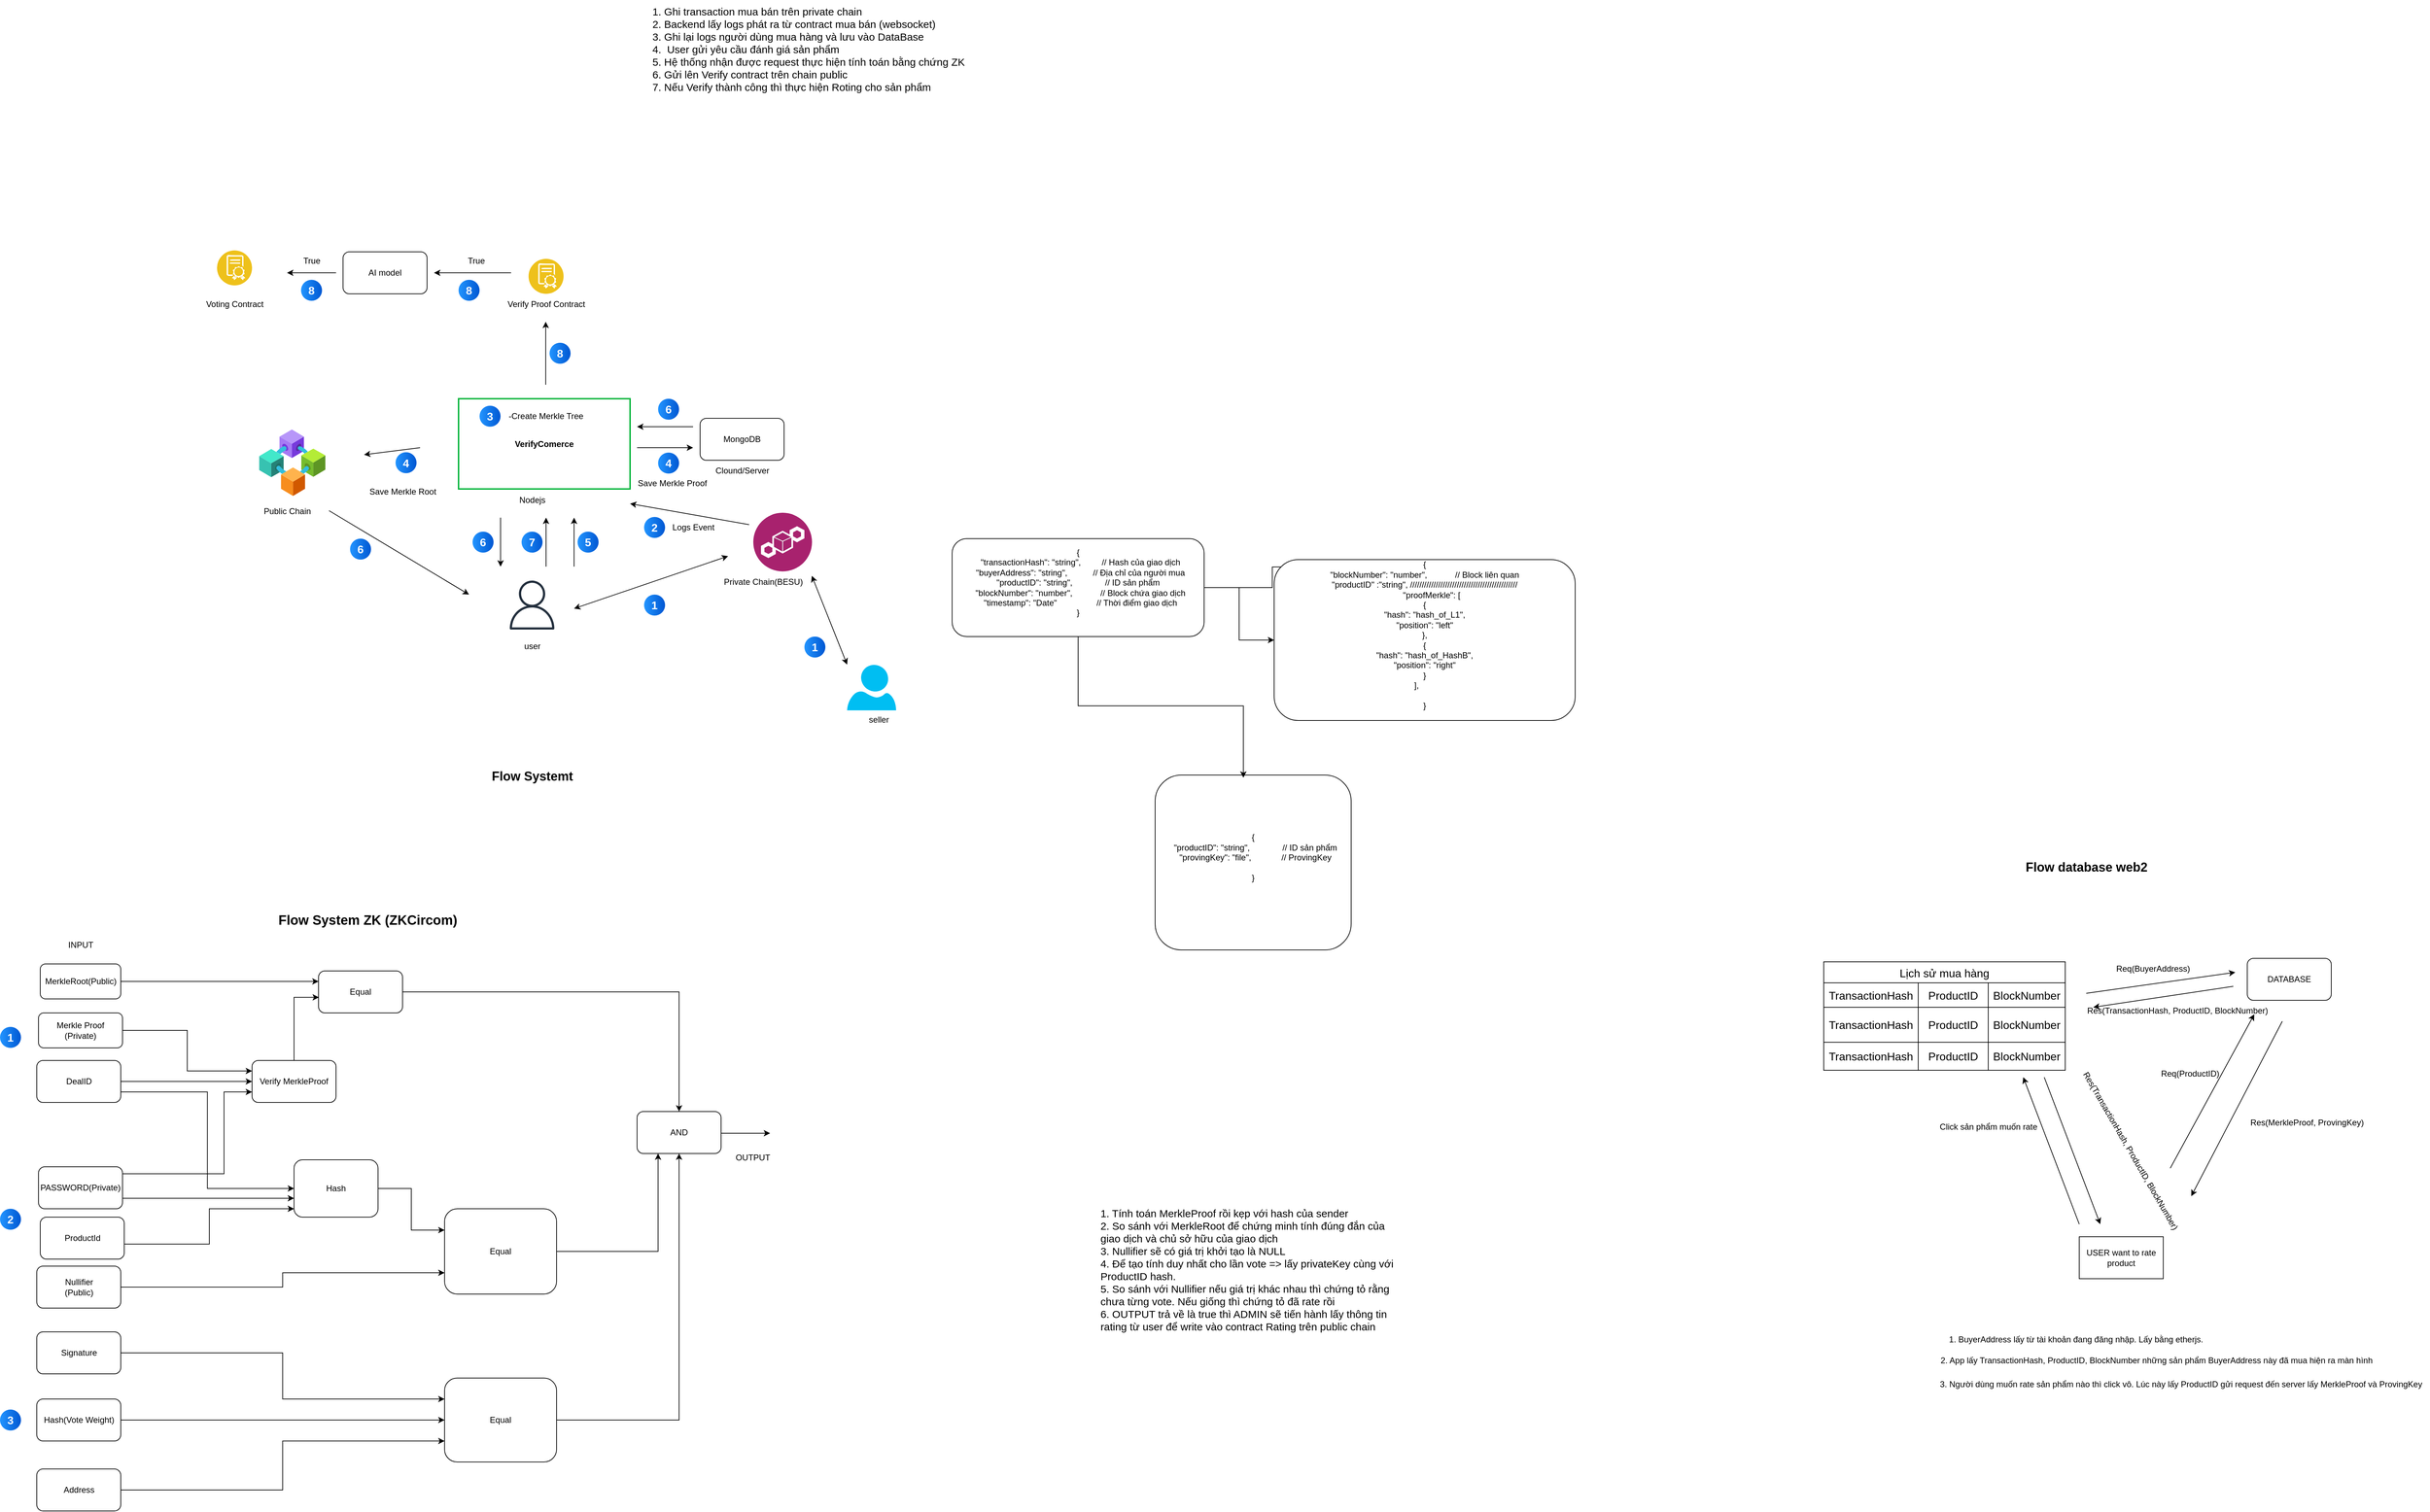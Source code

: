 <mxfile version="24.7.17">
  <diagram id="Ht1M8jgEwFfnCIfOTk4-" name="Page-1">
    <mxGraphModel dx="1594" dy="1782" grid="1" gridSize="10" guides="1" tooltips="1" connect="1" arrows="1" fold="1" page="1" pageScale="1" pageWidth="1169" pageHeight="827" math="0" shadow="0">
      <root>
        <mxCell id="0" />
        <mxCell id="1" parent="0" />
        <mxCell id="gUAxlboTfl1ikJfKjO2c-2" value="Private Chain(BESU)" style="text;html=1;align=center;verticalAlign=middle;resizable=0;points=[];autosize=1;strokeColor=none;fillColor=none;" parent="1" vertex="1">
          <mxGeometry x="1040" y="477" width="140" height="30" as="geometry" />
        </mxCell>
        <mxCell id="gUAxlboTfl1ikJfKjO2c-3" value="" style="image;aspect=fixed;html=1;points=[];align=center;fontSize=12;image=img/lib/azure2/blockchain/Consortium.svg;" parent="1" vertex="1">
          <mxGeometry x="390" y="274" width="95" height="95" as="geometry" />
        </mxCell>
        <mxCell id="gUAxlboTfl1ikJfKjO2c-4" value="Public Chain&lt;div&gt;&lt;br&gt;&lt;/div&gt;" style="text;html=1;align=center;verticalAlign=middle;resizable=0;points=[];autosize=1;strokeColor=none;fillColor=none;" parent="1" vertex="1">
          <mxGeometry x="385.0" y="378" width="90" height="40" as="geometry" />
        </mxCell>
        <mxCell id="gUAxlboTfl1ikJfKjO2c-5" value="" style="sketch=0;outlineConnect=0;fontColor=#232F3E;gradientColor=none;fillColor=#232F3D;strokeColor=none;dashed=0;verticalLabelPosition=bottom;verticalAlign=top;align=center;html=1;fontSize=12;fontStyle=0;aspect=fixed;pointerEvents=1;shape=mxgraph.aws4.user;" parent="1" vertex="1">
          <mxGeometry x="745" y="490" width="70" height="70" as="geometry" />
        </mxCell>
        <mxCell id="gUAxlboTfl1ikJfKjO2c-6" value="user&lt;div&gt;&lt;br&gt;&lt;/div&gt;" style="text;html=1;align=center;verticalAlign=middle;resizable=0;points=[];autosize=1;strokeColor=none;fillColor=none;" parent="1" vertex="1">
          <mxGeometry x="755" y="570.5" width="50" height="40" as="geometry" />
        </mxCell>
        <mxCell id="gUAxlboTfl1ikJfKjO2c-8" value="" style="verticalLabelPosition=bottom;html=1;verticalAlign=top;align=center;strokeColor=none;fillColor=#00BEF2;shape=mxgraph.azure.user;" parent="1" vertex="1">
          <mxGeometry x="1230" y="610.5" width="70" height="65" as="geometry" />
        </mxCell>
        <mxCell id="gUAxlboTfl1ikJfKjO2c-9" value="seller&lt;div&gt;&lt;br&gt;&lt;/div&gt;" style="text;html=1;align=center;verticalAlign=middle;resizable=0;points=[];autosize=1;strokeColor=none;fillColor=none;" parent="1" vertex="1">
          <mxGeometry x="1250" y="675.5" width="50" height="40" as="geometry" />
        </mxCell>
        <mxCell id="gUAxlboTfl1ikJfKjO2c-10" value="" style="endArrow=classic;startArrow=classic;html=1;rounded=0;exitX=0.997;exitY=0.207;exitDx=0;exitDy=0;exitPerimeter=0;" parent="1" source="gUAxlboTfl1ikJfKjO2c-2" edge="1">
          <mxGeometry width="50" height="50" relative="1" as="geometry">
            <mxPoint x="1170" y="500" as="sourcePoint" />
            <mxPoint x="1230" y="610" as="targetPoint" />
          </mxGeometry>
        </mxCell>
        <mxCell id="gUAxlboTfl1ikJfKjO2c-11" value="" style="endArrow=classic;startArrow=classic;html=1;rounded=0;" parent="1" edge="1">
          <mxGeometry width="50" height="50" relative="1" as="geometry">
            <mxPoint x="840" y="530" as="sourcePoint" />
            <mxPoint x="1060" y="455" as="targetPoint" />
            <Array as="points" />
          </mxGeometry>
        </mxCell>
        <mxCell id="gUAxlboTfl1ikJfKjO2c-16" value="Voting Contract" style="text;html=1;align=center;verticalAlign=middle;resizable=0;points=[];autosize=1;strokeColor=none;fillColor=none;" parent="1" vertex="1">
          <mxGeometry x="300" y="80" width="110" height="30" as="geometry" />
        </mxCell>
        <mxCell id="gUAxlboTfl1ikJfKjO2c-17" value="" style="image;aspect=fixed;perimeter=ellipsePerimeter;html=1;align=center;shadow=0;dashed=0;fontColor=#4277BB;labelBackgroundColor=default;fontSize=12;spacingTop=3;image=img/lib/ibm/blockchain/smart_contract.svg;" parent="1" vertex="1">
          <mxGeometry x="330" y="18" width="50" height="50" as="geometry" />
        </mxCell>
        <mxCell id="gUAxlboTfl1ikJfKjO2c-18" value="Nodejs" style="text;html=1;align=center;verticalAlign=middle;resizable=0;points=[];autosize=1;strokeColor=none;fillColor=none;" parent="1" vertex="1">
          <mxGeometry x="750" y="360" width="60" height="30" as="geometry" />
        </mxCell>
        <mxCell id="gUAxlboTfl1ikJfKjO2c-19" value="" style="endArrow=classic;html=1;rounded=0;" parent="1" edge="1">
          <mxGeometry width="50" height="50" relative="1" as="geometry">
            <mxPoint x="840" y="470" as="sourcePoint" />
            <mxPoint x="840" y="400" as="targetPoint" />
          </mxGeometry>
        </mxCell>
        <mxCell id="gUAxlboTfl1ikJfKjO2c-20" value="" style="endArrow=classic;html=1;rounded=0;" parent="1" edge="1">
          <mxGeometry width="50" height="50" relative="1" as="geometry">
            <mxPoint x="799.5" y="210" as="sourcePoint" />
            <mxPoint x="799.5" y="120" as="targetPoint" />
          </mxGeometry>
        </mxCell>
        <mxCell id="gUAxlboTfl1ikJfKjO2c-21" value="" style="image;aspect=fixed;perimeter=ellipsePerimeter;html=1;align=center;shadow=0;dashed=0;fontColor=#4277BB;labelBackgroundColor=default;fontSize=12;spacingTop=3;image=img/lib/ibm/blockchain/smart_contract.svg;" parent="1" vertex="1">
          <mxGeometry x="775" y="30" width="50" height="50" as="geometry" />
        </mxCell>
        <mxCell id="gUAxlboTfl1ikJfKjO2c-22" value="Verify Proof Contract" style="text;html=1;align=center;verticalAlign=middle;resizable=0;points=[];autosize=1;strokeColor=none;fillColor=none;" parent="1" vertex="1">
          <mxGeometry x="735" y="80" width="130" height="30" as="geometry" />
        </mxCell>
        <mxCell id="gUAxlboTfl1ikJfKjO2c-23" value="" style="endArrow=classic;html=1;rounded=0;" parent="1" edge="1">
          <mxGeometry width="50" height="50" relative="1" as="geometry">
            <mxPoint x="750" y="50" as="sourcePoint" />
            <mxPoint x="640" y="50" as="targetPoint" />
          </mxGeometry>
        </mxCell>
        <mxCell id="gUAxlboTfl1ikJfKjO2c-24" value="True" style="text;html=1;align=center;verticalAlign=middle;resizable=0;points=[];autosize=1;strokeColor=none;fillColor=none;" parent="1" vertex="1">
          <mxGeometry x="440" y="18" width="50" height="30" as="geometry" />
        </mxCell>
        <mxCell id="gUAxlboTfl1ikJfKjO2c-26" value="" style="endArrow=classic;html=1;rounded=0;" parent="1" edge="1">
          <mxGeometry width="50" height="50" relative="1" as="geometry">
            <mxPoint x="620" y="300" as="sourcePoint" />
            <mxPoint x="540" y="310" as="targetPoint" />
          </mxGeometry>
        </mxCell>
        <mxCell id="gUAxlboTfl1ikJfKjO2c-29" value="&lt;span style=&quot;text-wrap-mode: nowrap;&quot;&gt;MongoDB&lt;/span&gt;" style="rounded=1;whiteSpace=wrap;html=1;" parent="1" vertex="1">
          <mxGeometry x="1020" y="258" width="120" height="60" as="geometry" />
        </mxCell>
        <mxCell id="gUAxlboTfl1ikJfKjO2c-30" value="Clound/Server" style="text;html=1;align=center;verticalAlign=middle;resizable=0;points=[];autosize=1;strokeColor=none;fillColor=none;" parent="1" vertex="1">
          <mxGeometry x="1030" y="318" width="100" height="30" as="geometry" />
        </mxCell>
        <mxCell id="gUAxlboTfl1ikJfKjO2c-31" value="" style="endArrow=classic;html=1;rounded=0;" parent="1" edge="1">
          <mxGeometry width="50" height="50" relative="1" as="geometry">
            <mxPoint x="1090" y="410" as="sourcePoint" />
            <mxPoint x="920" y="380" as="targetPoint" />
          </mxGeometry>
        </mxCell>
        <mxCell id="gUAxlboTfl1ikJfKjO2c-32" value="Logs Event" style="text;html=1;align=center;verticalAlign=middle;resizable=0;points=[];autosize=1;strokeColor=none;fillColor=none;" parent="1" vertex="1">
          <mxGeometry x="970" y="399" width="80" height="30" as="geometry" />
        </mxCell>
        <mxCell id="gUAxlboTfl1ikJfKjO2c-33" value="" style="endArrow=classic;html=1;rounded=0;" parent="1" edge="1">
          <mxGeometry width="50" height="50" relative="1" as="geometry">
            <mxPoint x="930" y="300" as="sourcePoint" />
            <mxPoint x="1010" y="300" as="targetPoint" />
          </mxGeometry>
        </mxCell>
        <mxCell id="gUAxlboTfl1ikJfKjO2c-34" value="" style="endArrow=classic;html=1;rounded=0;" parent="1" edge="1">
          <mxGeometry width="50" height="50" relative="1" as="geometry">
            <mxPoint x="1010" y="270" as="sourcePoint" />
            <mxPoint x="930" y="270" as="targetPoint" />
            <Array as="points">
              <mxPoint x="960" y="270" />
            </Array>
          </mxGeometry>
        </mxCell>
        <mxCell id="gUAxlboTfl1ikJfKjO2c-37" value="&lt;b&gt;VerifyComerce&lt;/b&gt;" style="rounded=0;whiteSpace=wrap;html=1;fillColor=none;strokeColor=#00B336;strokeWidth=2;" parent="1" vertex="1">
          <mxGeometry x="675" y="230" width="245" height="129" as="geometry" />
        </mxCell>
        <mxCell id="gUAxlboTfl1ikJfKjO2c-53" value="&lt;font style=&quot;font-size: 15px;&quot;&gt;1. Ghi transaction mua bán trên private chain&lt;/font&gt;&lt;div&gt;&lt;font style=&quot;font-size: 15px;&quot;&gt;2. Backend lấy logs phát ra từ contract mua bán (websocket)&lt;/font&gt;&lt;/div&gt;&lt;div&gt;&lt;font style=&quot;font-size: 15px;&quot;&gt;3. Ghi lại logs người dùng mua hàng và lưu vào DataBase&lt;/font&gt;&lt;/div&gt;&lt;div&gt;&lt;span style=&quot;font-size: 15px; background-color: initial;&quot;&gt;4.&amp;nbsp; User gửi yêu cầu đánh giá sản phẩm&lt;/span&gt;&lt;/div&gt;&lt;div&gt;&lt;span style=&quot;font-size: 15px; background-color: initial;&quot;&gt;5. Hệ thống nhận được request thực hiện tính toán bằng chứng ZK&lt;/span&gt;&lt;br&gt;&lt;/div&gt;&lt;div&gt;&lt;font style=&quot;font-size: 15px;&quot;&gt;6. Gửi lên Verify contract trên chain public&lt;/font&gt;&lt;/div&gt;&lt;div&gt;&lt;font style=&quot;font-size: 15px;&quot;&gt;7. Nếu Verify thành công thì thực hiện Roting cho sản phẩm&lt;/font&gt;&lt;/div&gt;" style="text;html=1;align=left;verticalAlign=middle;resizable=0;points=[];autosize=1;strokeColor=none;fillColor=none;" parent="1" vertex="1">
          <mxGeometry x="950" y="-340" width="470" height="140" as="geometry" />
        </mxCell>
        <mxCell id="xvKO3ZO_awiTZu3RV5vc-3" value="" style="image;aspect=fixed;perimeter=ellipsePerimeter;html=1;align=center;shadow=0;dashed=0;fontColor=#4277BB;labelBackgroundColor=default;fontSize=12;spacingTop=3;image=img/lib/ibm/blockchain/blockchain.svg;" parent="1" vertex="1">
          <mxGeometry x="1096" y="393" width="84" height="84" as="geometry" />
        </mxCell>
        <mxCell id="hEmQehjzcuKqoeFt75kn-4" value="&lt;font style=&quot;font-size: 19px;&quot;&gt;&lt;b&gt;Flow System ZK (ZKCircom)&lt;/b&gt;&lt;/font&gt;" style="text;html=1;align=center;verticalAlign=middle;resizable=0;points=[];autosize=1;strokeColor=none;fillColor=none;" parent="1" vertex="1">
          <mxGeometry x="405" y="956" width="280" height="40" as="geometry" />
        </mxCell>
        <mxCell id="hEmQehjzcuKqoeFt75kn-27" style="edgeStyle=orthogonalEdgeStyle;rounded=0;orthogonalLoop=1;jettySize=auto;html=1;exitX=1;exitY=0.5;exitDx=0;exitDy=0;entryX=0;entryY=0.25;entryDx=0;entryDy=0;" parent="1" source="hEmQehjzcuKqoeFt75kn-17" target="hEmQehjzcuKqoeFt75kn-26" edge="1">
          <mxGeometry relative="1" as="geometry" />
        </mxCell>
        <mxCell id="hEmQehjzcuKqoeFt75kn-17" value="MerkleRoot(Public)" style="rounded=1;whiteSpace=wrap;html=1;" parent="1" vertex="1">
          <mxGeometry x="77.5" y="1038" width="115" height="50" as="geometry" />
        </mxCell>
        <mxCell id="hEmQehjzcuKqoeFt75kn-18" value="INPUT" style="text;html=1;align=center;verticalAlign=middle;resizable=0;points=[];autosize=1;strokeColor=none;fillColor=none;" parent="1" vertex="1">
          <mxGeometry x="105" y="996" width="60" height="30" as="geometry" />
        </mxCell>
        <mxCell id="hEmQehjzcuKqoeFt75kn-46" style="edgeStyle=orthogonalEdgeStyle;rounded=0;orthogonalLoop=1;jettySize=auto;html=1;exitX=1;exitY=0.5;exitDx=0;exitDy=0;entryX=0;entryY=0.25;entryDx=0;entryDy=0;" parent="1" source="hEmQehjzcuKqoeFt75kn-19" target="hEmQehjzcuKqoeFt75kn-22" edge="1">
          <mxGeometry relative="1" as="geometry">
            <mxPoint x="380" y="1160" as="targetPoint" />
          </mxGeometry>
        </mxCell>
        <mxCell id="hEmQehjzcuKqoeFt75kn-19" value="Merkle Proof&lt;div&gt;(Private)&lt;/div&gt;" style="rounded=1;whiteSpace=wrap;html=1;" parent="1" vertex="1">
          <mxGeometry x="75" y="1108" width="120" height="50" as="geometry" />
        </mxCell>
        <mxCell id="sezrSmu4SnytrrbVDdDT-4" style="edgeStyle=orthogonalEdgeStyle;rounded=0;orthogonalLoop=1;jettySize=auto;html=1;exitX=1;exitY=0.25;exitDx=0;exitDy=0;entryX=0;entryY=0.75;entryDx=0;entryDy=0;" parent="1" source="hEmQehjzcuKqoeFt75kn-20" target="hEmQehjzcuKqoeFt75kn-22" edge="1">
          <mxGeometry relative="1" as="geometry">
            <Array as="points">
              <mxPoint x="340" y="1338" />
              <mxPoint x="340" y="1221" />
            </Array>
          </mxGeometry>
        </mxCell>
        <mxCell id="hEmQehjzcuKqoeFt75kn-20" value="PASSWORD(Private)" style="rounded=1;whiteSpace=wrap;html=1;" parent="1" vertex="1">
          <mxGeometry x="75" y="1328" width="120" height="60" as="geometry" />
        </mxCell>
        <mxCell id="hEmQehjzcuKqoeFt75kn-22" value="Verify MerkleProof" style="rounded=1;whiteSpace=wrap;html=1;" parent="1" vertex="1">
          <mxGeometry x="380" y="1176" width="120" height="60" as="geometry" />
        </mxCell>
        <mxCell id="hEmQehjzcuKqoeFt75kn-33" style="edgeStyle=orthogonalEdgeStyle;rounded=0;orthogonalLoop=1;jettySize=auto;html=1;exitX=1;exitY=0.5;exitDx=0;exitDy=0;" parent="1" source="hEmQehjzcuKqoeFt75kn-26" target="hEmQehjzcuKqoeFt75kn-32" edge="1">
          <mxGeometry relative="1" as="geometry" />
        </mxCell>
        <mxCell id="hEmQehjzcuKqoeFt75kn-26" value="Equal" style="rounded=1;whiteSpace=wrap;html=1;" parent="1" vertex="1">
          <mxGeometry x="475" y="1048" width="120" height="60" as="geometry" />
        </mxCell>
        <mxCell id="hEmQehjzcuKqoeFt75kn-28" style="edgeStyle=orthogonalEdgeStyle;rounded=0;orthogonalLoop=1;jettySize=auto;html=1;exitX=0.5;exitY=0;exitDx=0;exitDy=0;entryX=0.004;entryY=0.63;entryDx=0;entryDy=0;entryPerimeter=0;" parent="1" source="hEmQehjzcuKqoeFt75kn-22" target="hEmQehjzcuKqoeFt75kn-26" edge="1">
          <mxGeometry relative="1" as="geometry" />
        </mxCell>
        <mxCell id="hEmQehjzcuKqoeFt75kn-32" value="AND" style="rounded=1;whiteSpace=wrap;html=1;" parent="1" vertex="1">
          <mxGeometry x="930" y="1249" width="120" height="60" as="geometry" />
        </mxCell>
        <mxCell id="hEmQehjzcuKqoeFt75kn-43" style="edgeStyle=orthogonalEdgeStyle;rounded=0;orthogonalLoop=1;jettySize=auto;html=1;exitX=1;exitY=0.5;exitDx=0;exitDy=0;entryX=0;entryY=0.25;entryDx=0;entryDy=0;" parent="1" source="hEmQehjzcuKqoeFt75kn-38" target="hEmQehjzcuKqoeFt75kn-41" edge="1">
          <mxGeometry relative="1" as="geometry" />
        </mxCell>
        <mxCell id="hEmQehjzcuKqoeFt75kn-38" value="Hash" style="rounded=1;whiteSpace=wrap;html=1;" parent="1" vertex="1">
          <mxGeometry x="440" y="1318" width="120" height="82" as="geometry" />
        </mxCell>
        <mxCell id="VJ5Vr7njhhJx2uqY9w5U-7" style="edgeStyle=orthogonalEdgeStyle;rounded=0;orthogonalLoop=1;jettySize=auto;html=1;exitX=1;exitY=0.5;exitDx=0;exitDy=0;entryX=0;entryY=0.75;entryDx=0;entryDy=0;" edge="1" parent="1" source="hEmQehjzcuKqoeFt75kn-40" target="hEmQehjzcuKqoeFt75kn-41">
          <mxGeometry relative="1" as="geometry" />
        </mxCell>
        <mxCell id="hEmQehjzcuKqoeFt75kn-40" value="Nullifier&lt;div&gt;(Public)&lt;/div&gt;" style="rounded=1;whiteSpace=wrap;html=1;" parent="1" vertex="1">
          <mxGeometry x="72.5" y="1470" width="120" height="60" as="geometry" />
        </mxCell>
        <mxCell id="hEmQehjzcuKqoeFt75kn-47" style="edgeStyle=orthogonalEdgeStyle;rounded=0;orthogonalLoop=1;jettySize=auto;html=1;exitX=1;exitY=0.5;exitDx=0;exitDy=0;entryX=0.25;entryY=1;entryDx=0;entryDy=0;" parent="1" source="hEmQehjzcuKqoeFt75kn-41" target="hEmQehjzcuKqoeFt75kn-32" edge="1">
          <mxGeometry relative="1" as="geometry" />
        </mxCell>
        <mxCell id="hEmQehjzcuKqoeFt75kn-41" value="Equal" style="rounded=1;whiteSpace=wrap;html=1;" parent="1" vertex="1">
          <mxGeometry x="655" y="1388" width="160" height="122" as="geometry" />
        </mxCell>
        <mxCell id="hEmQehjzcuKqoeFt75kn-48" value="OUTPUT" style="text;html=1;align=center;verticalAlign=middle;resizable=0;points=[];autosize=1;strokeColor=none;fillColor=none;" parent="1" vertex="1">
          <mxGeometry x="1060" y="1300" width="70" height="30" as="geometry" />
        </mxCell>
        <mxCell id="hEmQehjzcuKqoeFt75kn-49" value="" style="edgeStyle=none;orthogonalLoop=1;jettySize=auto;html=1;rounded=0;" parent="1" edge="1">
          <mxGeometry width="100" relative="1" as="geometry">
            <mxPoint x="1050" y="1280" as="sourcePoint" />
            <mxPoint x="1120" y="1280" as="targetPoint" />
            <Array as="points" />
          </mxGeometry>
        </mxCell>
        <mxCell id="hEmQehjzcuKqoeFt75kn-50" value="&lt;font style=&quot;font-size: 15px;&quot;&gt;1. Tính toán MerkleProof rồi kẹp với hash của sender&lt;/font&gt;&lt;div style=&quot;font-size: 15px;&quot;&gt;&lt;font style=&quot;font-size: 15px;&quot;&gt;2. So sánh với MerkleRoot để chứng minh tính đúng đắn của&amp;nbsp;&lt;br&gt;giao dịch và chủ sở hữu của giao dịch&lt;/font&gt;&lt;/div&gt;&lt;div style=&quot;font-size: 15px;&quot;&gt;&lt;font style=&quot;font-size: 15px;&quot;&gt;3. Nullifier sẽ có giá trị khởi tạo là NULL&lt;/font&gt;&lt;/div&gt;&lt;div style=&quot;font-size: 15px;&quot;&gt;&lt;font style=&quot;font-size: 15px;&quot;&gt;4. Để tạo tính duy nhất cho lần vote =&amp;gt; lấy privateKey cùng với&lt;/font&gt;&lt;/div&gt;&lt;div style=&quot;font-size: 15px;&quot;&gt;&lt;font style=&quot;font-size: 15px;&quot;&gt;ProductID hash.&lt;/font&gt;&lt;/div&gt;&lt;div style=&quot;font-size: 15px;&quot;&gt;&lt;font style=&quot;font-size: 15px;&quot;&gt;5. So sánh với Nullifier nếu giá trị khác nhau thì chứng tỏ rằng&lt;/font&gt;&lt;/div&gt;&lt;div style=&quot;font-size: 15px;&quot;&gt;&lt;font style=&quot;font-size: 15px;&quot;&gt;chưa từng vote. Nếu giống thì chứng tỏ đã rate rồi&lt;/font&gt;&lt;/div&gt;&lt;div style=&quot;font-size: 15px;&quot;&gt;&lt;font style=&quot;font-size: 15px;&quot;&gt;6. OUTPUT trả về là true thì ADMIN sẽ tiến hành lấy thông tin&lt;/font&gt;&lt;/div&gt;&lt;div style=&quot;font-size: 15px;&quot;&gt;&lt;font style=&quot;font-size: 15px;&quot;&gt;rating từ user để write vào contract Rating trên public chain&lt;/font&gt;&lt;/div&gt;" style="text;html=1;align=left;verticalAlign=middle;resizable=0;points=[];autosize=1;strokeColor=none;fillColor=none;" parent="1" vertex="1">
          <mxGeometry x="1590" y="1380" width="440" height="190" as="geometry" />
        </mxCell>
        <mxCell id="EX1iJY8dr9PFhmKhgH_F-6" style="edgeStyle=orthogonalEdgeStyle;rounded=0;orthogonalLoop=1;jettySize=auto;html=1;exitX=1;exitY=0.5;exitDx=0;exitDy=0;entryX=0;entryY=0.5;entryDx=0;entryDy=0;" parent="1" source="EX1iJY8dr9PFhmKhgH_F-2" target="EX1iJY8dr9PFhmKhgH_F-3" edge="1">
          <mxGeometry relative="1" as="geometry" />
        </mxCell>
        <mxCell id="MksUnjyKGBytKfP-0ggX-3" style="edgeStyle=orthogonalEdgeStyle;rounded=0;orthogonalLoop=1;jettySize=auto;html=1;" parent="1" source="EX1iJY8dr9PFhmKhgH_F-2" edge="1">
          <mxGeometry relative="1" as="geometry">
            <mxPoint x="1934.706" y="470" as="targetPoint" />
          </mxGeometry>
        </mxCell>
        <mxCell id="EX1iJY8dr9PFhmKhgH_F-2" value="&lt;div&gt;{&lt;/div&gt;&lt;div&gt;&amp;nbsp; &quot;transactionHash&quot;: &quot;string&quot;,&amp;nbsp; &amp;nbsp; &amp;nbsp; &amp;nbsp; &amp;nbsp;// Hash của giao dịch&lt;/div&gt;&lt;div&gt;&amp;nbsp; &quot;buyerAddress&quot;: &quot;string&quot;,&amp;nbsp; &amp;nbsp; &amp;nbsp; &amp;nbsp; &amp;nbsp; &amp;nbsp;// Địa chỉ của người mua&lt;/div&gt;&lt;div&gt;&quot;productID&quot;: &quot;string&quot;,&amp;nbsp; &amp;nbsp; &amp;nbsp; &amp;nbsp; &amp;nbsp; &amp;nbsp; &amp;nbsp; // ID sản phẩm&lt;/div&gt;&lt;div&gt;&amp;nbsp; &quot;blockNumber&quot;: &quot;number&quot;,&amp;nbsp; &amp;nbsp; &amp;nbsp; &amp;nbsp; &amp;nbsp; &amp;nbsp; // Block chứa giao dịch&lt;/div&gt;&lt;div&gt;&amp;nbsp; &quot;timestamp&quot;: &quot;Date&quot;&amp;nbsp; &amp;nbsp; &amp;nbsp; &amp;nbsp; &amp;nbsp; &amp;nbsp; &amp;nbsp; &amp;nbsp; &amp;nbsp;// Thời điểm giao dịch&lt;/div&gt;&lt;div&gt;}&lt;/div&gt;&lt;div&gt;&lt;br&gt;&lt;/div&gt;" style="rounded=1;whiteSpace=wrap;html=1;" parent="1" vertex="1">
          <mxGeometry x="1380" y="430" width="360" height="140" as="geometry" />
        </mxCell>
        <mxCell id="EX1iJY8dr9PFhmKhgH_F-3" value="&lt;div&gt;{&lt;/div&gt;&lt;div&gt;&lt;span style=&quot;background-color: initial;&quot;&gt;&quot;blockNumber&quot;: &quot;number&quot;,&amp;nbsp; &amp;nbsp; &amp;nbsp; &amp;nbsp; &amp;nbsp; &amp;nbsp; // Block liên quan&lt;/span&gt;&lt;/div&gt;&lt;div&gt;&lt;span style=&quot;background-color: initial;&quot;&gt;&quot;productID&quot; :&quot;string&quot;, //////////////////////////////////////////////&lt;/span&gt;&lt;/div&gt;&lt;div&gt;&amp;nbsp; &amp;nbsp; &amp;nbsp; &quot;proofMerkle&quot;:&amp;nbsp;&lt;span class=&quot;hljs-punctuation&quot;&gt;[&lt;/span&gt;&lt;br&gt;    &lt;span class=&quot;hljs-punctuation&quot;&gt;{&lt;/span&gt;&lt;br&gt;      &lt;span class=&quot;hljs-attr&quot;&gt;&quot;hash&quot;&lt;/span&gt;&lt;span class=&quot;hljs-punctuation&quot;&gt;:&lt;/span&gt; &lt;span class=&quot;hljs-string&quot;&gt;&quot;hash_of_L1&quot;&lt;/span&gt;&lt;span class=&quot;hljs-punctuation&quot;&gt;,&lt;/span&gt;&lt;br&gt;      &lt;span class=&quot;hljs-attr&quot;&gt;&quot;position&quot;&lt;/span&gt;&lt;span class=&quot;hljs-punctuation&quot;&gt;:&lt;/span&gt; &lt;span class=&quot;hljs-string&quot;&gt;&quot;left&quot;&lt;/span&gt;&lt;br&gt;    &lt;span class=&quot;hljs-punctuation&quot;&gt;}&lt;/span&gt;&lt;span class=&quot;hljs-punctuation&quot;&gt;,&lt;/span&gt;&lt;br&gt;    &lt;span class=&quot;hljs-punctuation&quot;&gt;{&lt;/span&gt;&lt;br&gt;      &lt;span class=&quot;hljs-attr&quot;&gt;&quot;hash&quot;&lt;/span&gt;&lt;span class=&quot;hljs-punctuation&quot;&gt;:&lt;/span&gt; &lt;span class=&quot;hljs-string&quot;&gt;&quot;hash_of_HashB&quot;&lt;/span&gt;&lt;span class=&quot;hljs-punctuation&quot;&gt;,&lt;/span&gt;&lt;br&gt;      &lt;span class=&quot;hljs-attr&quot;&gt;&quot;position&quot;&lt;/span&gt;&lt;span class=&quot;hljs-punctuation&quot;&gt;:&lt;/span&gt; &lt;span class=&quot;hljs-string&quot;&gt;&quot;right&quot;&lt;/span&gt;&lt;br&gt;    &lt;span class=&quot;hljs-punctuation&quot;&gt;}&lt;/span&gt;&lt;br&gt;  &lt;span class=&quot;hljs-punctuation&quot;&gt;]&lt;/span&gt;&lt;span class=&quot;hljs-punctuation&quot;&gt;,&lt;/span&gt;&amp;nbsp; &amp;nbsp; &amp;nbsp; &amp;nbsp;&lt;/div&gt;&lt;div&gt;&amp;nbsp;&amp;nbsp;&lt;/div&gt;&lt;div&gt;}&lt;/div&gt;&lt;div&gt;&lt;br&gt;&lt;/div&gt;" style="rounded=1;whiteSpace=wrap;html=1;" parent="1" vertex="1">
          <mxGeometry x="1840" y="460" width="430" height="230" as="geometry" />
        </mxCell>
        <mxCell id="EX1iJY8dr9PFhmKhgH_F-4" value="&lt;div&gt;{&lt;/div&gt;&lt;div&gt;&amp;nbsp; &quot;productID&quot;: &quot;string&quot;,&amp;nbsp; &amp;nbsp; &amp;nbsp; &amp;nbsp; &amp;nbsp; &amp;nbsp; &amp;nbsp; // ID sản phẩm&lt;/div&gt;&lt;div&gt;&amp;nbsp; &quot;provingKey&quot;: &quot;file&quot;,&amp;nbsp; &amp;nbsp; &amp;nbsp; &amp;nbsp; &amp;nbsp; &amp;nbsp; &amp;nbsp;// ProvingKey&lt;/div&gt;&lt;div&gt;&amp;nbsp;&amp;nbsp;&lt;/div&gt;&lt;div&gt;}&lt;/div&gt;&lt;div&gt;&lt;br&gt;&lt;/div&gt;" style="rounded=1;whiteSpace=wrap;html=1;" parent="1" vertex="1">
          <mxGeometry x="1670" y="768" width="280" height="250" as="geometry" />
        </mxCell>
        <mxCell id="EX1iJY8dr9PFhmKhgH_F-7" style="edgeStyle=orthogonalEdgeStyle;rounded=0;orthogonalLoop=1;jettySize=auto;html=1;exitX=0.5;exitY=1;exitDx=0;exitDy=0;entryX=0.45;entryY=0.015;entryDx=0;entryDy=0;entryPerimeter=0;" parent="1" source="EX1iJY8dr9PFhmKhgH_F-2" target="EX1iJY8dr9PFhmKhgH_F-4" edge="1">
          <mxGeometry relative="1" as="geometry" />
        </mxCell>
        <mxCell id="JHPS7UX2ElNZRzLZO8lx-7" value="Lịch sử mua hàng" style="shape=table;startSize=30;container=1;collapsible=0;childLayout=tableLayout;strokeColor=default;fontSize=16;" parent="1" vertex="1">
          <mxGeometry x="2625" y="1035" width="345" height="155" as="geometry" />
        </mxCell>
        <mxCell id="JHPS7UX2ElNZRzLZO8lx-8" value="" style="shape=tableRow;horizontal=0;startSize=0;swimlaneHead=0;swimlaneBody=0;strokeColor=inherit;top=0;left=0;bottom=0;right=0;collapsible=0;dropTarget=0;fillColor=none;points=[[0,0.5],[1,0.5]];portConstraint=eastwest;fontSize=16;" parent="JHPS7UX2ElNZRzLZO8lx-7" vertex="1">
          <mxGeometry y="30" width="345" height="35" as="geometry" />
        </mxCell>
        <mxCell id="JHPS7UX2ElNZRzLZO8lx-9" value="TransactionHash" style="shape=partialRectangle;html=1;whiteSpace=wrap;connectable=0;strokeColor=inherit;overflow=hidden;fillColor=none;top=0;left=0;bottom=0;right=0;pointerEvents=1;fontSize=16;" parent="JHPS7UX2ElNZRzLZO8lx-8" vertex="1">
          <mxGeometry width="135" height="35" as="geometry">
            <mxRectangle width="135" height="35" as="alternateBounds" />
          </mxGeometry>
        </mxCell>
        <mxCell id="JHPS7UX2ElNZRzLZO8lx-10" value="ProductID" style="shape=partialRectangle;html=1;whiteSpace=wrap;connectable=0;strokeColor=inherit;overflow=hidden;fillColor=none;top=0;left=0;bottom=0;right=0;pointerEvents=1;fontSize=16;" parent="JHPS7UX2ElNZRzLZO8lx-8" vertex="1">
          <mxGeometry x="135" width="100" height="35" as="geometry">
            <mxRectangle width="100" height="35" as="alternateBounds" />
          </mxGeometry>
        </mxCell>
        <mxCell id="JHPS7UX2ElNZRzLZO8lx-11" value="BlockNumber" style="shape=partialRectangle;html=1;whiteSpace=wrap;connectable=0;strokeColor=inherit;overflow=hidden;fillColor=none;top=0;left=0;bottom=0;right=0;pointerEvents=1;fontSize=16;" parent="JHPS7UX2ElNZRzLZO8lx-8" vertex="1">
          <mxGeometry x="235" width="110" height="35" as="geometry">
            <mxRectangle width="110" height="35" as="alternateBounds" />
          </mxGeometry>
        </mxCell>
        <mxCell id="JHPS7UX2ElNZRzLZO8lx-12" value="" style="shape=tableRow;horizontal=0;startSize=0;swimlaneHead=0;swimlaneBody=0;strokeColor=inherit;top=0;left=0;bottom=0;right=0;collapsible=0;dropTarget=0;fillColor=none;points=[[0,0.5],[1,0.5]];portConstraint=eastwest;fontSize=16;" parent="JHPS7UX2ElNZRzLZO8lx-7" vertex="1">
          <mxGeometry y="65" width="345" height="50" as="geometry" />
        </mxCell>
        <mxCell id="JHPS7UX2ElNZRzLZO8lx-13" value="TransactionHash" style="shape=partialRectangle;html=1;whiteSpace=wrap;connectable=0;strokeColor=inherit;overflow=hidden;fillColor=none;top=0;left=0;bottom=0;right=0;pointerEvents=1;fontSize=16;" parent="JHPS7UX2ElNZRzLZO8lx-12" vertex="1">
          <mxGeometry width="135" height="50" as="geometry">
            <mxRectangle width="135" height="50" as="alternateBounds" />
          </mxGeometry>
        </mxCell>
        <mxCell id="JHPS7UX2ElNZRzLZO8lx-14" value="ProductID" style="shape=partialRectangle;html=1;whiteSpace=wrap;connectable=0;strokeColor=inherit;overflow=hidden;fillColor=none;top=0;left=0;bottom=0;right=0;pointerEvents=1;fontSize=16;" parent="JHPS7UX2ElNZRzLZO8lx-12" vertex="1">
          <mxGeometry x="135" width="100" height="50" as="geometry">
            <mxRectangle width="100" height="50" as="alternateBounds" />
          </mxGeometry>
        </mxCell>
        <mxCell id="JHPS7UX2ElNZRzLZO8lx-15" value="BlockNumber" style="shape=partialRectangle;html=1;whiteSpace=wrap;connectable=0;strokeColor=inherit;overflow=hidden;fillColor=none;top=0;left=0;bottom=0;right=0;pointerEvents=1;fontSize=16;" parent="JHPS7UX2ElNZRzLZO8lx-12" vertex="1">
          <mxGeometry x="235" width="110" height="50" as="geometry">
            <mxRectangle width="110" height="50" as="alternateBounds" />
          </mxGeometry>
        </mxCell>
        <mxCell id="JHPS7UX2ElNZRzLZO8lx-16" value="" style="shape=tableRow;horizontal=0;startSize=0;swimlaneHead=0;swimlaneBody=0;strokeColor=inherit;top=0;left=0;bottom=0;right=0;collapsible=0;dropTarget=0;fillColor=none;points=[[0,0.5],[1,0.5]];portConstraint=eastwest;fontSize=16;" parent="JHPS7UX2ElNZRzLZO8lx-7" vertex="1">
          <mxGeometry y="115" width="345" height="40" as="geometry" />
        </mxCell>
        <mxCell id="JHPS7UX2ElNZRzLZO8lx-17" value="TransactionHash" style="shape=partialRectangle;html=1;whiteSpace=wrap;connectable=0;strokeColor=inherit;overflow=hidden;fillColor=none;top=0;left=0;bottom=0;right=0;pointerEvents=1;fontSize=16;" parent="JHPS7UX2ElNZRzLZO8lx-16" vertex="1">
          <mxGeometry width="135" height="40" as="geometry">
            <mxRectangle width="135" height="40" as="alternateBounds" />
          </mxGeometry>
        </mxCell>
        <mxCell id="JHPS7UX2ElNZRzLZO8lx-18" value="ProductID" style="shape=partialRectangle;html=1;whiteSpace=wrap;connectable=0;strokeColor=inherit;overflow=hidden;fillColor=none;top=0;left=0;bottom=0;right=0;pointerEvents=1;fontSize=16;" parent="JHPS7UX2ElNZRzLZO8lx-16" vertex="1">
          <mxGeometry x="135" width="100" height="40" as="geometry">
            <mxRectangle width="100" height="40" as="alternateBounds" />
          </mxGeometry>
        </mxCell>
        <mxCell id="JHPS7UX2ElNZRzLZO8lx-19" value="BlockNumber" style="shape=partialRectangle;html=1;whiteSpace=wrap;connectable=0;strokeColor=inherit;overflow=hidden;fillColor=none;top=0;left=0;bottom=0;right=0;pointerEvents=1;fontSize=16;" parent="JHPS7UX2ElNZRzLZO8lx-16" vertex="1">
          <mxGeometry x="235" width="110" height="40" as="geometry">
            <mxRectangle width="110" height="40" as="alternateBounds" />
          </mxGeometry>
        </mxCell>
        <mxCell id="JHPS7UX2ElNZRzLZO8lx-20" value="DATABASE" style="rounded=1;whiteSpace=wrap;html=1;" parent="1" vertex="1">
          <mxGeometry x="3230" y="1030" width="120" height="60" as="geometry" />
        </mxCell>
        <mxCell id="JHPS7UX2ElNZRzLZO8lx-21" value="" style="endArrow=classic;html=1;rounded=0;" parent="1" edge="1">
          <mxGeometry width="50" height="50" relative="1" as="geometry">
            <mxPoint x="3000" y="1080" as="sourcePoint" />
            <mxPoint x="3212.823" y="1050" as="targetPoint" />
          </mxGeometry>
        </mxCell>
        <mxCell id="JHPS7UX2ElNZRzLZO8lx-22" value="" style="endArrow=classic;html=1;rounded=0;" parent="1" edge="1">
          <mxGeometry width="50" height="50" relative="1" as="geometry">
            <mxPoint x="3210" y="1070" as="sourcePoint" />
            <mxPoint x="3010" y="1100" as="targetPoint" />
          </mxGeometry>
        </mxCell>
        <mxCell id="JHPS7UX2ElNZRzLZO8lx-23" value="Req(BuyerAddress)" style="text;html=1;align=center;verticalAlign=middle;resizable=0;points=[];autosize=1;strokeColor=none;fillColor=none;" parent="1" vertex="1">
          <mxGeometry x="3030" y="1030" width="130" height="30" as="geometry" />
        </mxCell>
        <mxCell id="JHPS7UX2ElNZRzLZO8lx-24" value="Res(TransactionHash, ProductID, BlockNumber)" style="text;html=1;align=center;verticalAlign=middle;resizable=0;points=[];autosize=1;strokeColor=none;fillColor=none;" parent="1" vertex="1">
          <mxGeometry x="2990" y="1090" width="280" height="30" as="geometry" />
        </mxCell>
        <mxCell id="JHPS7UX2ElNZRzLZO8lx-25" value="1. BuyerAddress lấy từ tài khoản đang đăng nhập. Lấy bằng etherjs." style="text;html=1;align=center;verticalAlign=middle;resizable=0;points=[];autosize=1;strokeColor=none;fillColor=none;" parent="1" vertex="1">
          <mxGeometry x="2790" y="1560" width="390" height="30" as="geometry" />
        </mxCell>
        <mxCell id="JHPS7UX2ElNZRzLZO8lx-26" value="2. App lấy TransactionHash, ProductID, BlockNumber những sản phẩm BuyerAddress này đã mua hiện ra màn hình" style="text;html=1;align=center;verticalAlign=middle;resizable=0;points=[];autosize=1;strokeColor=none;fillColor=none;" parent="1" vertex="1">
          <mxGeometry x="2780" y="1590" width="640" height="30" as="geometry" />
        </mxCell>
        <mxCell id="JHPS7UX2ElNZRzLZO8lx-27" value="USER want to rate product" style="whiteSpace=wrap;html=1;" parent="1" vertex="1">
          <mxGeometry x="2990" y="1428" width="120" height="60" as="geometry" />
        </mxCell>
        <mxCell id="JHPS7UX2ElNZRzLZO8lx-28" value="" style="endArrow=classic;html=1;rounded=0;" parent="1" edge="1">
          <mxGeometry width="50" height="50" relative="1" as="geometry">
            <mxPoint x="2990" y="1410" as="sourcePoint" />
            <mxPoint x="2910" y="1200" as="targetPoint" />
          </mxGeometry>
        </mxCell>
        <mxCell id="JHPS7UX2ElNZRzLZO8lx-29" value="Click sản phẩm muốn rate" style="text;html=1;align=center;verticalAlign=middle;resizable=0;points=[];autosize=1;strokeColor=none;fillColor=none;" parent="1" vertex="1">
          <mxGeometry x="2780" y="1256" width="160" height="30" as="geometry" />
        </mxCell>
        <mxCell id="JHPS7UX2ElNZRzLZO8lx-31" value="" style="endArrow=classic;html=1;rounded=0;" parent="1" edge="1">
          <mxGeometry width="50" height="50" relative="1" as="geometry">
            <mxPoint x="3120" y="1330" as="sourcePoint" />
            <mxPoint x="3240" y="1110" as="targetPoint" />
          </mxGeometry>
        </mxCell>
        <mxCell id="JHPS7UX2ElNZRzLZO8lx-32" value="Req(ProductID)" style="text;html=1;align=center;verticalAlign=middle;resizable=0;points=[];autosize=1;strokeColor=none;fillColor=none;" parent="1" vertex="1">
          <mxGeometry x="3093" y="1180" width="110" height="30" as="geometry" />
        </mxCell>
        <mxCell id="JHPS7UX2ElNZRzLZO8lx-33" value="" style="endArrow=classic;html=1;rounded=0;" parent="1" edge="1">
          <mxGeometry width="50" height="50" relative="1" as="geometry">
            <mxPoint x="3280" y="1120" as="sourcePoint" />
            <mxPoint x="3150" y="1370" as="targetPoint" />
          </mxGeometry>
        </mxCell>
        <mxCell id="JHPS7UX2ElNZRzLZO8lx-34" value="Res(MerkleProof, ProvingKey)" style="text;html=1;align=center;verticalAlign=middle;resizable=0;points=[];autosize=1;strokeColor=none;fillColor=none;" parent="1" vertex="1">
          <mxGeometry x="3220" y="1250" width="190" height="30" as="geometry" />
        </mxCell>
        <mxCell id="JHPS7UX2ElNZRzLZO8lx-35" value="" style="endArrow=classic;html=1;rounded=0;" parent="1" edge="1">
          <mxGeometry width="50" height="50" relative="1" as="geometry">
            <mxPoint x="2940" y="1200" as="sourcePoint" />
            <mxPoint x="3020" y="1410" as="targetPoint" />
          </mxGeometry>
        </mxCell>
        <mxCell id="JHPS7UX2ElNZRzLZO8lx-36" value="Res(TransactionHash, ProductID, BlockNumber)" style="text;html=1;align=center;verticalAlign=middle;resizable=0;points=[];autosize=1;strokeColor=none;fillColor=none;rotation=60;" parent="1" vertex="1">
          <mxGeometry x="2923" y="1290" width="280" height="30" as="geometry" />
        </mxCell>
        <mxCell id="JHPS7UX2ElNZRzLZO8lx-40" value="3. Người dùng muốn rate sản phẩm nào thì click vô. Lúc này lấy ProductID gửi request đến server lấy MerkleProof và ProvingKey" style="text;html=1;align=center;verticalAlign=middle;resizable=0;points=[];autosize=1;strokeColor=none;fillColor=none;" parent="1" vertex="1">
          <mxGeometry x="2780" y="1624" width="710" height="30" as="geometry" />
        </mxCell>
        <mxCell id="JHPS7UX2ElNZRzLZO8lx-41" value="&lt;font style=&quot;font-size: 18px;&quot;&gt;&lt;b&gt;Flow database web2&lt;/b&gt;&lt;/font&gt;" style="text;html=1;align=center;verticalAlign=middle;resizable=0;points=[];autosize=1;strokeColor=none;fillColor=none;" parent="1" vertex="1">
          <mxGeometry x="2900" y="880" width="200" height="40" as="geometry" />
        </mxCell>
        <mxCell id="JHPS7UX2ElNZRzLZO8lx-42" value="&lt;font style=&quot;font-size: 18px;&quot;&gt;&lt;b&gt;Flow Systemt&lt;/b&gt;&lt;/font&gt;" style="text;html=1;align=center;verticalAlign=middle;resizable=0;points=[];autosize=1;strokeColor=none;fillColor=none;" parent="1" vertex="1">
          <mxGeometry x="710" y="750" width="140" height="40" as="geometry" />
        </mxCell>
        <mxCell id="VJ5Vr7njhhJx2uqY9w5U-6" style="edgeStyle=orthogonalEdgeStyle;rounded=0;orthogonalLoop=1;jettySize=auto;html=1;exitX=1;exitY=0.75;exitDx=0;exitDy=0;entryX=0;entryY=0.5;entryDx=0;entryDy=0;" edge="1" parent="1" source="sezrSmu4SnytrrbVDdDT-2" target="hEmQehjzcuKqoeFt75kn-38">
          <mxGeometry relative="1" as="geometry" />
        </mxCell>
        <mxCell id="sezrSmu4SnytrrbVDdDT-2" value="DealID" style="rounded=1;whiteSpace=wrap;html=1;" parent="1" vertex="1">
          <mxGeometry x="72.5" y="1176" width="120" height="60" as="geometry" />
        </mxCell>
        <mxCell id="sezrSmu4SnytrrbVDdDT-3" value="" style="endArrow=classic;html=1;rounded=0;exitX=1;exitY=0.5;exitDx=0;exitDy=0;entryX=0;entryY=0.5;entryDx=0;entryDy=0;" parent="1" source="sezrSmu4SnytrrbVDdDT-2" target="hEmQehjzcuKqoeFt75kn-22" edge="1">
          <mxGeometry width="50" height="50" relative="1" as="geometry">
            <mxPoint x="560" y="1230" as="sourcePoint" />
            <mxPoint x="260" y="1130" as="targetPoint" />
          </mxGeometry>
        </mxCell>
        <mxCell id="sezrSmu4SnytrrbVDdDT-6" value="" style="endArrow=classic;html=1;rounded=0;exitX=1;exitY=0.75;exitDx=0;exitDy=0;entryX=0;entryY=0.671;entryDx=0;entryDy=0;entryPerimeter=0;" parent="1" source="hEmQehjzcuKqoeFt75kn-20" target="hEmQehjzcuKqoeFt75kn-38" edge="1">
          <mxGeometry width="50" height="50" relative="1" as="geometry">
            <mxPoint x="560" y="1230" as="sourcePoint" />
            <mxPoint x="610" y="1180" as="targetPoint" />
          </mxGeometry>
        </mxCell>
        <mxCell id="YTfJnnb_gsRbAbClFj2Y-6" style="edgeStyle=orthogonalEdgeStyle;rounded=0;orthogonalLoop=1;jettySize=auto;html=1;exitX=1;exitY=0.5;exitDx=0;exitDy=0;entryX=0;entryY=0.5;entryDx=0;entryDy=0;" parent="1" source="YTfJnnb_gsRbAbClFj2Y-1" target="YTfJnnb_gsRbAbClFj2Y-4" edge="1">
          <mxGeometry relative="1" as="geometry" />
        </mxCell>
        <mxCell id="YTfJnnb_gsRbAbClFj2Y-1" value="Hash(Vote Weight)" style="rounded=1;whiteSpace=wrap;html=1;" parent="1" vertex="1">
          <mxGeometry x="72.5" y="1660" width="120" height="60" as="geometry" />
        </mxCell>
        <mxCell id="YTfJnnb_gsRbAbClFj2Y-7" style="edgeStyle=orthogonalEdgeStyle;rounded=0;orthogonalLoop=1;jettySize=auto;html=1;exitX=1;exitY=0.5;exitDx=0;exitDy=0;entryX=0;entryY=0.25;entryDx=0;entryDy=0;" parent="1" source="YTfJnnb_gsRbAbClFj2Y-2" target="YTfJnnb_gsRbAbClFj2Y-4" edge="1">
          <mxGeometry relative="1" as="geometry" />
        </mxCell>
        <mxCell id="YTfJnnb_gsRbAbClFj2Y-2" value="Signature" style="rounded=1;whiteSpace=wrap;html=1;" parent="1" vertex="1">
          <mxGeometry x="72.5" y="1564" width="120" height="60" as="geometry" />
        </mxCell>
        <mxCell id="YTfJnnb_gsRbAbClFj2Y-5" style="edgeStyle=orthogonalEdgeStyle;rounded=0;orthogonalLoop=1;jettySize=auto;html=1;exitX=1;exitY=0.5;exitDx=0;exitDy=0;entryX=0;entryY=0.75;entryDx=0;entryDy=0;" parent="1" source="YTfJnnb_gsRbAbClFj2Y-3" target="YTfJnnb_gsRbAbClFj2Y-4" edge="1">
          <mxGeometry relative="1" as="geometry" />
        </mxCell>
        <mxCell id="YTfJnnb_gsRbAbClFj2Y-3" value="Address" style="rounded=1;whiteSpace=wrap;html=1;" parent="1" vertex="1">
          <mxGeometry x="72.5" y="1760" width="120" height="60" as="geometry" />
        </mxCell>
        <mxCell id="YTfJnnb_gsRbAbClFj2Y-8" style="edgeStyle=orthogonalEdgeStyle;rounded=0;orthogonalLoop=1;jettySize=auto;html=1;exitX=1;exitY=0.5;exitDx=0;exitDy=0;" parent="1" source="YTfJnnb_gsRbAbClFj2Y-4" target="hEmQehjzcuKqoeFt75kn-32" edge="1">
          <mxGeometry relative="1" as="geometry" />
        </mxCell>
        <mxCell id="YTfJnnb_gsRbAbClFj2Y-4" value="Equal" style="rounded=1;whiteSpace=wrap;html=1;" parent="1" vertex="1">
          <mxGeometry x="655" y="1630" width="160" height="120" as="geometry" />
        </mxCell>
        <mxCell id="AhMuQMy06goDo5ATTpQo-1" value="Save Merkle Root" style="text;html=1;align=center;verticalAlign=middle;resizable=0;points=[];autosize=1;strokeColor=none;fillColor=none;" parent="1" vertex="1">
          <mxGeometry x="535" y="348" width="120" height="30" as="geometry" />
        </mxCell>
        <mxCell id="AhMuQMy06goDo5ATTpQo-2" value="-Create Merkle Tree" style="text;html=1;align=center;verticalAlign=middle;whiteSpace=wrap;rounded=0;" parent="1" vertex="1">
          <mxGeometry x="745" y="240" width="110" height="30" as="geometry" />
        </mxCell>
        <mxCell id="AhMuQMy06goDo5ATTpQo-3" value="Save Merkle Proof" style="text;html=1;align=center;verticalAlign=middle;resizable=0;points=[];autosize=1;strokeColor=none;fillColor=none;" parent="1" vertex="1">
          <mxGeometry x="920" y="336" width="120" height="30" as="geometry" />
        </mxCell>
        <mxCell id="AhMuQMy06goDo5ATTpQo-6" value="" style="endArrow=classic;html=1;rounded=0;" parent="1" edge="1">
          <mxGeometry width="50" height="50" relative="1" as="geometry">
            <mxPoint x="735" y="400" as="sourcePoint" />
            <mxPoint x="735" y="470" as="targetPoint" />
          </mxGeometry>
        </mxCell>
        <mxCell id="AhMuQMy06goDo5ATTpQo-9" value="" style="endArrow=classic;html=1;rounded=0;" parent="1" edge="1">
          <mxGeometry width="50" height="50" relative="1" as="geometry">
            <mxPoint x="800" y="470" as="sourcePoint" />
            <mxPoint x="800" y="400" as="targetPoint" />
          </mxGeometry>
        </mxCell>
        <mxCell id="AhMuQMy06goDo5ATTpQo-14" value="" style="endArrow=classic;html=1;rounded=0;" parent="1" edge="1">
          <mxGeometry width="50" height="50" relative="1" as="geometry">
            <mxPoint x="490" y="390" as="sourcePoint" />
            <mxPoint x="690" y="510" as="targetPoint" />
          </mxGeometry>
        </mxCell>
        <mxCell id="AhMuQMy06goDo5ATTpQo-15" value="1" style="ellipse;whiteSpace=wrap;html=1;aspect=fixed;rotation=0;gradientColor=#0057D2;strokeColor=none;gradientDirection=east;fillColor=#2395FF;rounded=0;pointerEvents=0;fontFamily=Helvetica;fontSize=16;fontColor=#FFFFFF;spacingTop=4;spacingBottom=4;spacingLeft=4;spacingRight=4;points=[];fontStyle=1" parent="1" vertex="1">
          <mxGeometry x="940" y="510" width="30" height="30" as="geometry" />
        </mxCell>
        <mxCell id="AhMuQMy06goDo5ATTpQo-16" value="1" style="ellipse;whiteSpace=wrap;html=1;aspect=fixed;rotation=0;gradientColor=#0057D2;strokeColor=none;gradientDirection=east;fillColor=#2395FF;rounded=0;pointerEvents=0;fontFamily=Helvetica;fontSize=16;fontColor=#FFFFFF;spacingTop=4;spacingBottom=4;spacingLeft=4;spacingRight=4;points=[];fontStyle=1" parent="1" vertex="1">
          <mxGeometry x="1169" y="570" width="30" height="30" as="geometry" />
        </mxCell>
        <mxCell id="AhMuQMy06goDo5ATTpQo-17" value="2" style="ellipse;whiteSpace=wrap;html=1;aspect=fixed;rotation=0;gradientColor=#0057D2;strokeColor=none;gradientDirection=east;fillColor=#2395FF;rounded=0;pointerEvents=0;fontFamily=Helvetica;fontSize=16;fontColor=#FFFFFF;spacingTop=4;spacingBottom=4;spacingLeft=4;spacingRight=4;points=[];fontStyle=1" parent="1" vertex="1">
          <mxGeometry x="940" y="399" width="30" height="30" as="geometry" />
        </mxCell>
        <mxCell id="AhMuQMy06goDo5ATTpQo-18" value="3" style="ellipse;whiteSpace=wrap;html=1;aspect=fixed;rotation=0;gradientColor=#0057D2;strokeColor=none;gradientDirection=east;fillColor=#2395FF;rounded=0;pointerEvents=0;fontFamily=Helvetica;fontSize=16;fontColor=#FFFFFF;spacingTop=4;spacingBottom=4;spacingLeft=4;spacingRight=4;points=[];fontStyle=1" parent="1" vertex="1">
          <mxGeometry x="705" y="240" width="30" height="30" as="geometry" />
        </mxCell>
        <mxCell id="AhMuQMy06goDo5ATTpQo-19" value="4" style="ellipse;whiteSpace=wrap;html=1;aspect=fixed;rotation=0;gradientColor=#0057D2;strokeColor=none;gradientDirection=east;fillColor=#2395FF;rounded=0;pointerEvents=0;fontFamily=Helvetica;fontSize=16;fontColor=#FFFFFF;spacingTop=4;spacingBottom=4;spacingLeft=4;spacingRight=4;points=[];fontStyle=1" parent="1" vertex="1">
          <mxGeometry x="585" y="306.5" width="30" height="30" as="geometry" />
        </mxCell>
        <mxCell id="AhMuQMy06goDo5ATTpQo-20" value="4" style="ellipse;whiteSpace=wrap;html=1;aspect=fixed;rotation=0;gradientColor=#0057D2;strokeColor=none;gradientDirection=east;fillColor=#2395FF;rounded=0;pointerEvents=0;fontFamily=Helvetica;fontSize=16;fontColor=#FFFFFF;spacingTop=4;spacingBottom=4;spacingLeft=4;spacingRight=4;points=[];fontStyle=1" parent="1" vertex="1">
          <mxGeometry x="960" y="307" width="30" height="30" as="geometry" />
        </mxCell>
        <mxCell id="AhMuQMy06goDo5ATTpQo-21" value="5" style="ellipse;whiteSpace=wrap;html=1;aspect=fixed;rotation=0;gradientColor=#0057D2;strokeColor=none;gradientDirection=east;fillColor=#2395FF;rounded=0;pointerEvents=0;fontFamily=Helvetica;fontSize=16;fontColor=#FFFFFF;spacingTop=4;spacingBottom=4;spacingLeft=4;spacingRight=4;points=[];fontStyle=1" parent="1" vertex="1">
          <mxGeometry x="845" y="420" width="30" height="30" as="geometry" />
        </mxCell>
        <mxCell id="AhMuQMy06goDo5ATTpQo-22" value="6" style="ellipse;whiteSpace=wrap;html=1;aspect=fixed;rotation=0;gradientColor=#0057D2;strokeColor=none;gradientDirection=east;fillColor=#2395FF;rounded=0;pointerEvents=0;fontFamily=Helvetica;fontSize=16;fontColor=#FFFFFF;spacingTop=4;spacingBottom=4;spacingLeft=4;spacingRight=4;points=[];fontStyle=1" parent="1" vertex="1">
          <mxGeometry x="960" y="230" width="30" height="30" as="geometry" />
        </mxCell>
        <mxCell id="AhMuQMy06goDo5ATTpQo-23" value="6" style="ellipse;whiteSpace=wrap;html=1;aspect=fixed;rotation=0;gradientColor=#0057D2;strokeColor=none;gradientDirection=east;fillColor=#2395FF;rounded=0;pointerEvents=0;fontFamily=Helvetica;fontSize=16;fontColor=#FFFFFF;spacingTop=4;spacingBottom=4;spacingLeft=4;spacingRight=4;points=[];fontStyle=1" parent="1" vertex="1">
          <mxGeometry x="520" y="430" width="30" height="30" as="geometry" />
        </mxCell>
        <mxCell id="AhMuQMy06goDo5ATTpQo-24" value="6" style="ellipse;whiteSpace=wrap;html=1;aspect=fixed;rotation=0;gradientColor=#0057D2;strokeColor=none;gradientDirection=east;fillColor=#2395FF;rounded=0;pointerEvents=0;fontFamily=Helvetica;fontSize=16;fontColor=#FFFFFF;spacingTop=4;spacingBottom=4;spacingLeft=4;spacingRight=4;points=[];fontStyle=1" parent="1" vertex="1">
          <mxGeometry x="695" y="420" width="30" height="30" as="geometry" />
        </mxCell>
        <mxCell id="AhMuQMy06goDo5ATTpQo-25" value="7" style="ellipse;whiteSpace=wrap;html=1;aspect=fixed;rotation=0;gradientColor=#0057D2;strokeColor=none;gradientDirection=east;fillColor=#2395FF;rounded=0;pointerEvents=0;fontFamily=Helvetica;fontSize=16;fontColor=#FFFFFF;spacingTop=4;spacingBottom=4;spacingLeft=4;spacingRight=4;points=[];fontStyle=1" parent="1" vertex="1">
          <mxGeometry x="765" y="420" width="30" height="30" as="geometry" />
        </mxCell>
        <mxCell id="AhMuQMy06goDo5ATTpQo-26" value="8" style="ellipse;whiteSpace=wrap;html=1;aspect=fixed;rotation=0;gradientColor=#0057D2;strokeColor=none;gradientDirection=east;fillColor=#2395FF;rounded=0;pointerEvents=0;fontFamily=Helvetica;fontSize=16;fontColor=#FFFFFF;spacingTop=4;spacingBottom=4;spacingLeft=4;spacingRight=4;points=[];fontStyle=1" parent="1" vertex="1">
          <mxGeometry x="805" y="150" width="30" height="30" as="geometry" />
        </mxCell>
        <mxCell id="AhMuQMy06goDo5ATTpQo-28" value="True" style="text;html=1;align=center;verticalAlign=middle;resizable=0;points=[];autosize=1;strokeColor=none;fillColor=none;" parent="1" vertex="1">
          <mxGeometry x="675" y="18" width="50" height="30" as="geometry" />
        </mxCell>
        <mxCell id="AhMuQMy06goDo5ATTpQo-30" value="AI model" style="rounded=1;whiteSpace=wrap;html=1;" parent="1" vertex="1">
          <mxGeometry x="510" y="20" width="120" height="60" as="geometry" />
        </mxCell>
        <mxCell id="AhMuQMy06goDo5ATTpQo-31" value="" style="endArrow=classic;html=1;rounded=0;" parent="1" edge="1">
          <mxGeometry width="50" height="50" relative="1" as="geometry">
            <mxPoint x="500" y="50" as="sourcePoint" />
            <mxPoint x="430" y="50" as="targetPoint" />
          </mxGeometry>
        </mxCell>
        <mxCell id="AhMuQMy06goDo5ATTpQo-32" value="8" style="ellipse;whiteSpace=wrap;html=1;aspect=fixed;rotation=0;gradientColor=#0057D2;strokeColor=none;gradientDirection=east;fillColor=#2395FF;rounded=0;pointerEvents=0;fontFamily=Helvetica;fontSize=16;fontColor=#FFFFFF;spacingTop=4;spacingBottom=4;spacingLeft=4;spacingRight=4;points=[];fontStyle=1" parent="1" vertex="1">
          <mxGeometry x="675" y="60" width="30" height="30" as="geometry" />
        </mxCell>
        <mxCell id="AhMuQMy06goDo5ATTpQo-33" value="8" style="ellipse;whiteSpace=wrap;html=1;aspect=fixed;rotation=0;gradientColor=#0057D2;strokeColor=none;gradientDirection=east;fillColor=#2395FF;rounded=0;pointerEvents=0;fontFamily=Helvetica;fontSize=16;fontColor=#FFFFFF;spacingTop=4;spacingBottom=4;spacingLeft=4;spacingRight=4;points=[];fontStyle=1" parent="1" vertex="1">
          <mxGeometry x="450" y="60" width="30" height="30" as="geometry" />
        </mxCell>
        <mxCell id="AhMuQMy06goDo5ATTpQo-34" value="1" style="ellipse;whiteSpace=wrap;html=1;aspect=fixed;rotation=0;gradientColor=#0057D2;strokeColor=none;gradientDirection=east;fillColor=#2395FF;rounded=0;pointerEvents=0;fontFamily=Helvetica;fontSize=16;fontColor=#FFFFFF;spacingTop=4;spacingBottom=4;spacingLeft=4;spacingRight=4;points=[];fontStyle=1" parent="1" vertex="1">
          <mxGeometry x="20" y="1128" width="30" height="30" as="geometry" />
        </mxCell>
        <mxCell id="AhMuQMy06goDo5ATTpQo-35" value="2" style="ellipse;whiteSpace=wrap;html=1;aspect=fixed;rotation=0;gradientColor=#0057D2;strokeColor=none;gradientDirection=east;fillColor=#2395FF;rounded=0;pointerEvents=0;fontFamily=Helvetica;fontSize=16;fontColor=#FFFFFF;spacingTop=4;spacingBottom=4;spacingLeft=4;spacingRight=4;points=[];fontStyle=1" parent="1" vertex="1">
          <mxGeometry x="20" y="1388" width="30" height="30" as="geometry" />
        </mxCell>
        <mxCell id="AhMuQMy06goDo5ATTpQo-36" value="3" style="ellipse;whiteSpace=wrap;html=1;aspect=fixed;rotation=0;gradientColor=#0057D2;strokeColor=none;gradientDirection=east;fillColor=#2395FF;rounded=0;pointerEvents=0;fontFamily=Helvetica;fontSize=16;fontColor=#FFFFFF;spacingTop=4;spacingBottom=4;spacingLeft=4;spacingRight=4;points=[];fontStyle=1" parent="1" vertex="1">
          <mxGeometry x="20" y="1675" width="30" height="30" as="geometry" />
        </mxCell>
        <mxCell id="VJ5Vr7njhhJx2uqY9w5U-4" style="edgeStyle=orthogonalEdgeStyle;rounded=0;orthogonalLoop=1;jettySize=auto;html=1;exitX=1;exitY=0.5;exitDx=0;exitDy=0;entryX=0;entryY=0.75;entryDx=0;entryDy=0;" edge="1" parent="1">
          <mxGeometry relative="1" as="geometry">
            <mxPoint x="197.5" y="1438.5" as="sourcePoint" />
            <mxPoint x="440.0" y="1388.0" as="targetPoint" />
            <Array as="points">
              <mxPoint x="319" y="1438.5" />
              <mxPoint x="319" y="1388.5" />
            </Array>
          </mxGeometry>
        </mxCell>
        <mxCell id="VJ5Vr7njhhJx2uqY9w5U-1" value="ProductId" style="rounded=1;whiteSpace=wrap;html=1;" vertex="1" parent="1">
          <mxGeometry x="77.5" y="1400" width="120" height="60" as="geometry" />
        </mxCell>
      </root>
    </mxGraphModel>
  </diagram>
</mxfile>

